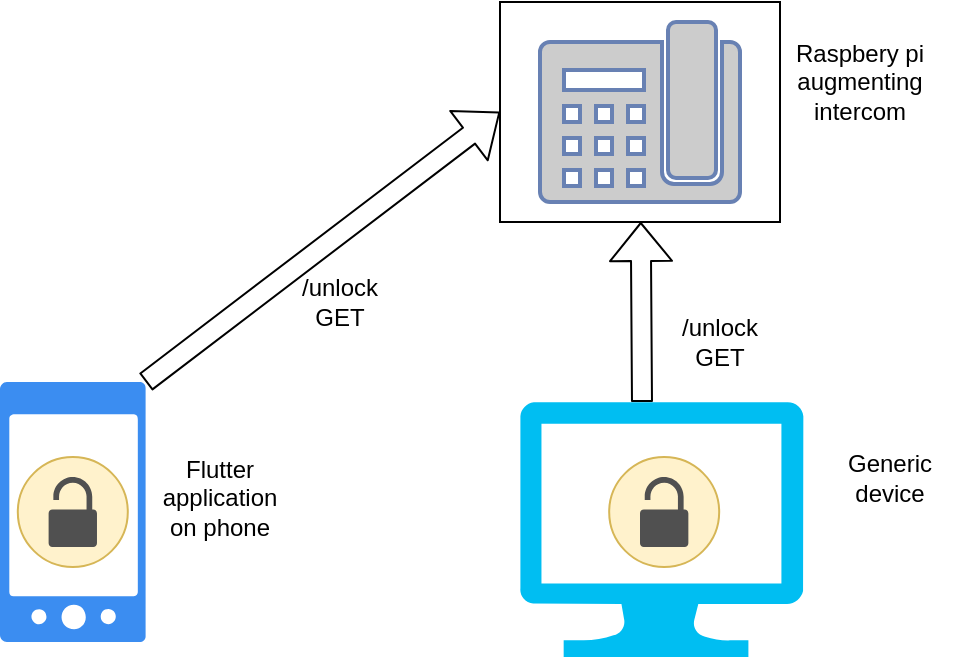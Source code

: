 <mxfile version="13.5.1" type="device"><diagram id="OsRkaYtBtZlPaUh4wlJ2" name="Page-1"><mxGraphModel dx="1350" dy="816" grid="1" gridSize="10" guides="1" tooltips="1" connect="1" arrows="1" fold="1" page="1" pageScale="1" pageWidth="850" pageHeight="1100" math="0" shadow="0"><root><mxCell id="0"/><mxCell id="1" parent="0"/><mxCell id="WVs3z4vJcVkKCqrdHmcv-13" value="" style="ellipse;whiteSpace=wrap;html=1;aspect=fixed;fillColor=#fff2cc;strokeColor=#d6b656;" parent="1" vertex="1"><mxGeometry x="524.59" y="387.5" width="55" height="55" as="geometry"/></mxCell><mxCell id="WVs3z4vJcVkKCqrdHmcv-10" value="" style="ellipse;whiteSpace=wrap;html=1;aspect=fixed;fillColor=#fff2cc;strokeColor=#d6b656;" parent="1" vertex="1"><mxGeometry x="228.9" y="387.5" width="55" height="55" as="geometry"/></mxCell><mxCell id="WVs3z4vJcVkKCqrdHmcv-2" value="" style="fontColor=#0066CC;verticalAlign=top;verticalLabelPosition=bottom;labelPosition=center;align=center;html=1;outlineConnect=0;fillColor=#CCCCCC;strokeColor=#6881B3;gradientColor=none;gradientDirection=north;strokeWidth=2;shape=mxgraph.networks.phone_2;" parent="1" vertex="1"><mxGeometry x="490" y="170" width="100" height="90" as="geometry"/></mxCell><mxCell id="WVs3z4vJcVkKCqrdHmcv-3" value="" style="html=1;aspect=fixed;strokeColor=none;shadow=0;align=center;verticalAlign=top;fillColor=#3B8DF1;shape=mxgraph.gcp2.phone_android" parent="1" vertex="1"><mxGeometry x="220" y="350" width="72.8" height="130" as="geometry"/></mxCell><mxCell id="WVs3z4vJcVkKCqrdHmcv-4" value="" style="rounded=0;whiteSpace=wrap;html=1;fillColor=none;" parent="1" vertex="1"><mxGeometry x="470" y="160" width="140" height="110" as="geometry"/></mxCell><mxCell id="WVs3z4vJcVkKCqrdHmcv-5" value="" style="shape=flexArrow;endArrow=classic;html=1;entryX=0;entryY=0.5;entryDx=0;entryDy=0;fillColor=#ffffff;" parent="1" target="WVs3z4vJcVkKCqrdHmcv-4" edge="1"><mxGeometry width="50" height="50" relative="1" as="geometry"><mxPoint x="292.8" y="350" as="sourcePoint"/><mxPoint x="342.8" y="300" as="targetPoint"/></mxGeometry></mxCell><mxCell id="WVs3z4vJcVkKCqrdHmcv-7" value="/unlock&lt;br&gt;GET" style="text;html=1;strokeColor=none;fillColor=none;align=center;verticalAlign=middle;whiteSpace=wrap;rounded=0;" parent="1" vertex="1"><mxGeometry x="370" y="300" width="40" height="20" as="geometry"/></mxCell><mxCell id="WVs3z4vJcVkKCqrdHmcv-9" value="" style="pointerEvents=1;shadow=0;dashed=0;html=1;strokeColor=none;fillColor=#505050;labelPosition=center;verticalLabelPosition=bottom;verticalAlign=top;outlineConnect=0;align=center;shape=mxgraph.office.security.lock_unprotected;" parent="1" vertex="1"><mxGeometry x="244.31" y="397.5" width="24.18" height="35" as="geometry"/></mxCell><mxCell id="WVs3z4vJcVkKCqrdHmcv-11" value="" style="verticalLabelPosition=bottom;html=1;verticalAlign=top;align=center;strokeColor=none;fillColor=#00BEF2;shape=mxgraph.azure.computer;pointerEvents=1;" parent="1" vertex="1"><mxGeometry x="480" y="360" width="141.67" height="127.5" as="geometry"/></mxCell><mxCell id="WVs3z4vJcVkKCqrdHmcv-12" value="" style="pointerEvents=1;shadow=0;dashed=0;html=1;strokeColor=none;fillColor=#505050;labelPosition=center;verticalLabelPosition=bottom;verticalAlign=top;outlineConnect=0;align=center;shape=mxgraph.office.security.lock_unprotected;" parent="1" vertex="1"><mxGeometry x="540" y="397.5" width="24.18" height="35" as="geometry"/></mxCell><mxCell id="WVs3z4vJcVkKCqrdHmcv-14" value="" style="shape=flexArrow;endArrow=classic;html=1;fillColor=#ffffff;" parent="1" target="WVs3z4vJcVkKCqrdHmcv-4" edge="1"><mxGeometry width="50" height="50" relative="1" as="geometry"><mxPoint x="541" y="360" as="sourcePoint"/><mxPoint x="590" y="310" as="targetPoint"/></mxGeometry></mxCell><mxCell id="WVs3z4vJcVkKCqrdHmcv-15" value="/unlock&lt;br&gt;GET" style="text;html=1;strokeColor=none;fillColor=none;align=center;verticalAlign=middle;whiteSpace=wrap;rounded=0;" parent="1" vertex="1"><mxGeometry x="560" y="320" width="40" height="20" as="geometry"/></mxCell><mxCell id="WVs3z4vJcVkKCqrdHmcv-16" value="Flutter&lt;br&gt;application&lt;br&gt;on phone" style="text;html=1;strokeColor=none;fillColor=none;align=center;verticalAlign=middle;whiteSpace=wrap;rounded=0;" parent="1" vertex="1"><mxGeometry x="310" y="397.5" width="40" height="20" as="geometry"/></mxCell><mxCell id="WVs3z4vJcVkKCqrdHmcv-18" value="Generic device" style="text;html=1;strokeColor=none;fillColor=none;align=center;verticalAlign=middle;whiteSpace=wrap;rounded=0;" parent="1" vertex="1"><mxGeometry x="630" y="387.5" width="70" height="20" as="geometry"/></mxCell><mxCell id="WVs3z4vJcVkKCqrdHmcv-19" value="Raspbery pi augmenting&lt;br&gt;intercom" style="text;html=1;strokeColor=none;fillColor=none;align=center;verticalAlign=middle;whiteSpace=wrap;rounded=0;" parent="1" vertex="1"><mxGeometry x="610" y="190" width="80" height="20" as="geometry"/></mxCell></root></mxGraphModel></diagram></mxfile>
